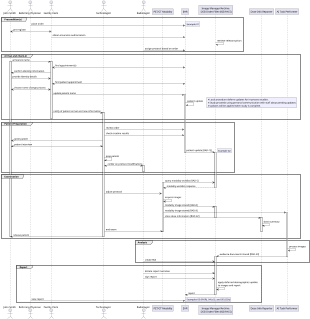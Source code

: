 @startuml

scale 320 width
scale 320 height

actor "John Smith" as patient
actor "Referring Physician" as referring
actor "Facility Clerk" as clerk
actor "Technologist" as tech
actor Radiologist as radiologist
participant "PET/CT Modality" as pet
participant "EHR" as EHR
participant "Image Manager/Archive \n DSS/Order Filler (RIS/PACS)" as PACS
participant "Dose Info Reporter" as dose
participant "AI Task Performer" as ai

group Precondition(s)
referring -> EHR : place order
rnote right #motivation: Example 01
clerk <-> patient : pre-register
clerk -> EHR : obtain insurance authorization
PACS -> PACS : retrieve relevant priors
radiologist -> EHR : assign protocol based on order
end

group Arrival and check-in
patient -> clerk : announce name
activate patient #whitesmoke
activate clerk #whitesmoke
clerk <-> EHR : find appointment(s)
clerk -> patient : confirm identity information
patient -> clerk : provide identity details
clerk <-> EHR : find patient appointment
clerk <-> patient : choose name change process
clerk -> EHR : update patient name
activate EHR #whitesmoke
EHR -> EHR : patient update
rnote right #motivation
*Local procedure deferrs updates for in-process studies.
*Study proceeds using personal communication with staff about pending updates.
*Updates will be applied when study is complete.
end note
clerk -> tech : notify of patient arrival and new information
activate tech #whitesmoke
deactivate clerk
end

group Patient Preparation
tech -> EHR : review order
tech -> EHR : check creatine results
tech -> patient : greet patient
tech <-> patient : patient interview
EHR -> PACS : patient update [RAD-12]
deactivate EHR
activate PACS #whitesmoke
rnote right #motivation: Example 02
tech -> tech : prep patient
tech <-> radiologist : confer on protocol modifications
activate radiologist #whitesmoke
deactivate radiologist
end

group Examination
pet -> PACS : query modality worklist [RAD-5]
activate pet #whitesmoke
PACS --> pet : modality worklist response
deactivate PACS
tech -> pet : adjust protocol
pet -> pet : acquire images
pet -> PACS : modality image stored [RAD-8]
activate PACS #whitesmoke
pet -> ai : modality image stored [RAD-8]
activate ai #whitesmoke
pet -> dose : store dose information [RAD-62]
deactivate PACS
activate dose #whitesmoke
dose -> dose : dose summary
tech -> pet : end exam
deactivate dose
deactivate pet
tech -> patient : release patient
deactivate tech
deactivate patient
end

group Analysis
ai -> ai : process images
ai -> PACS : evidence documents stored [RAD-43]
deactivate ai
activate PACS #whitesmoke
radiologist -> PACS : create ROI
end

group Report
radiologist -> PACS : dictate report narrative
radiologist -> PACS : sign report
deactivate radiologist
PACS -> PACS : apply deferred demographics update\nto images and report
PACS -> EHR : report 
deactivate PACS
referring -> EHR : view report
rnote right #motivation: Examples 03 (FHIR), 04 (v2), and 05 (CDA)
end

@enduml
